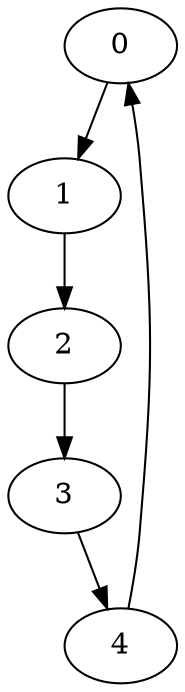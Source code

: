 strict digraph "" {
	0	 [component_delay=3];
	1	 [component_delay=3];
	0 -> 1	 [wire_delay=0];
	2	 [component_delay=3];
	1 -> 2	 [wire_delay=2];
	3	 [component_delay=3];
	2 -> 3	 [wire_delay=0];
	4	 [component_delay=3];
	3 -> 4	 [wire_delay=0];
	4 -> 0	 [wire_delay=3];
}

